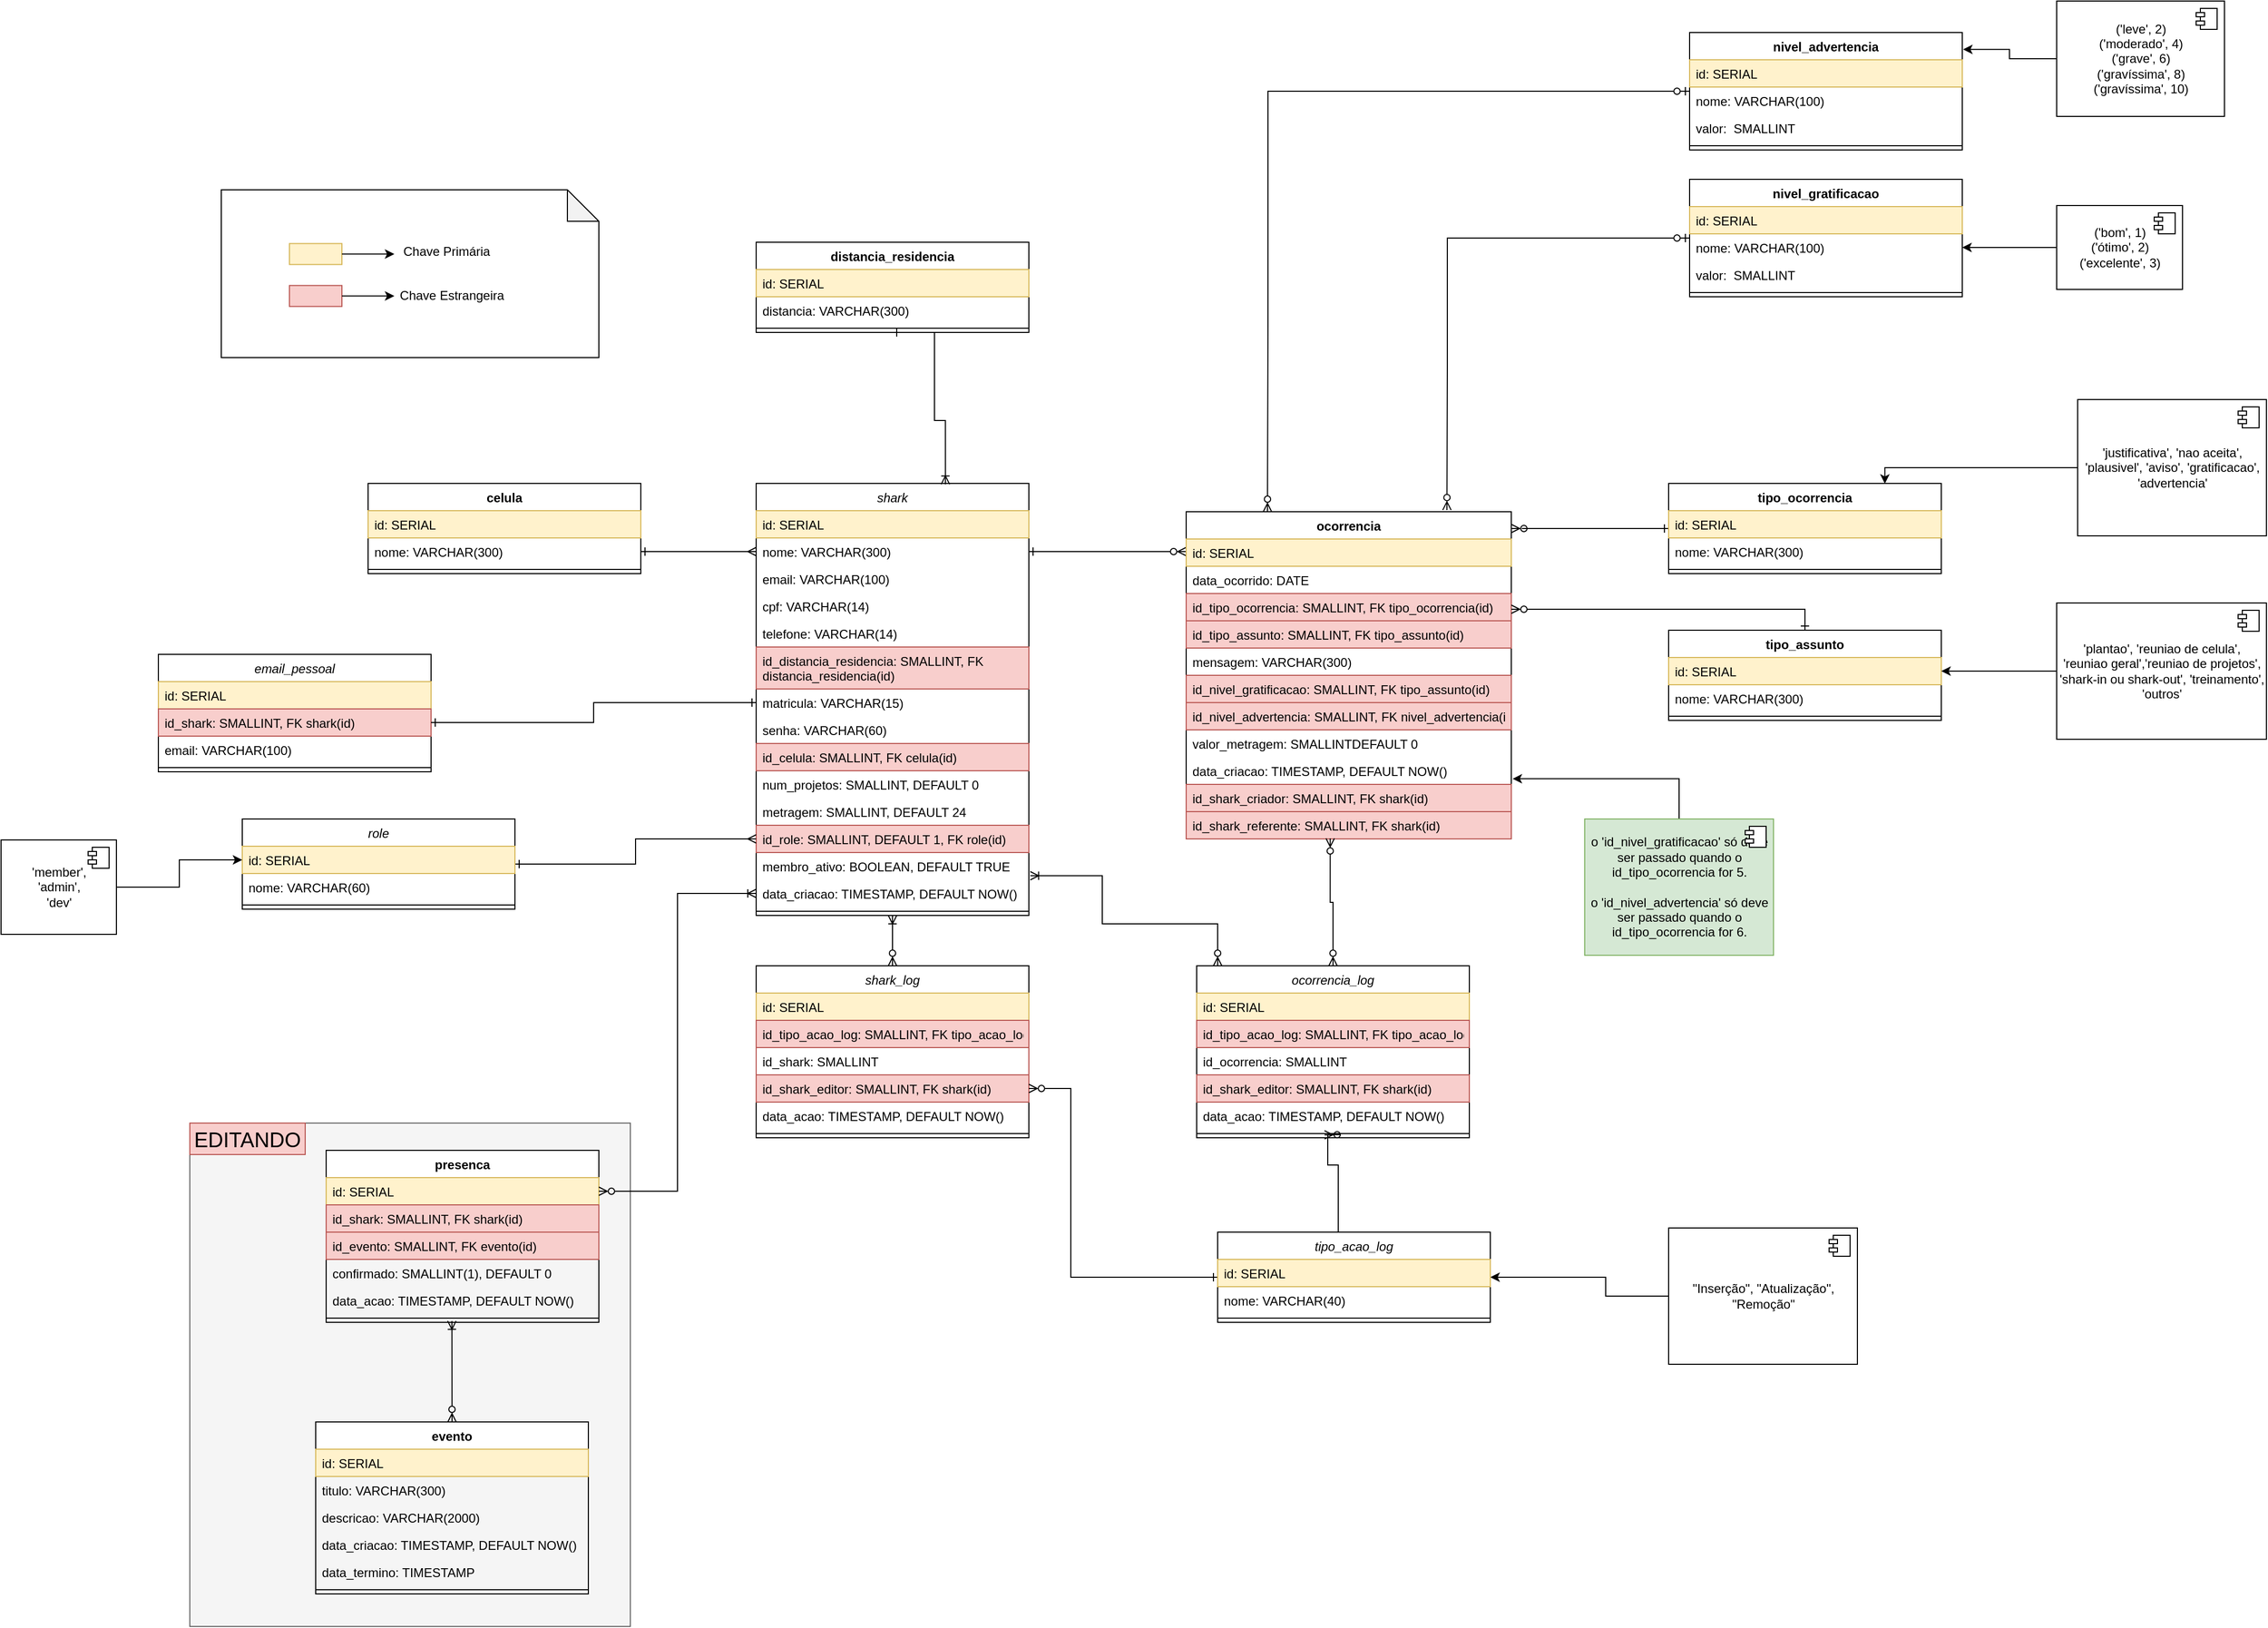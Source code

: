 <mxfile version="21.6.5" type="device">
  <diagram id="C5RBs43oDa-KdzZeNtuy" name="Page-1">
    <mxGraphModel dx="3834" dy="3772" grid="1" gridSize="10" guides="1" tooltips="1" connect="1" arrows="1" fold="1" page="1" pageScale="1" pageWidth="827" pageHeight="1169" math="0" shadow="0">
      <root>
        <mxCell id="WIyWlLk6GJQsqaUBKTNV-0" />
        <mxCell id="WIyWlLk6GJQsqaUBKTNV-1" parent="WIyWlLk6GJQsqaUBKTNV-0" />
        <mxCell id="f59yjAlqzriR1pj_SLv7-77" value="" style="rounded=0;whiteSpace=wrap;html=1;fillColor=#f5f5f5;strokeColor=#666666;fontColor=#333333;" parent="WIyWlLk6GJQsqaUBKTNV-1" vertex="1">
          <mxGeometry x="-440" y="650" width="420" height="480" as="geometry" />
        </mxCell>
        <mxCell id="zkfFHV4jXpPFQw0GAbJ--0" value="shark" style="swimlane;fontStyle=2;align=center;verticalAlign=top;childLayout=stackLayout;horizontal=1;startSize=26;horizontalStack=0;resizeParent=1;resizeLast=0;collapsible=1;marginBottom=0;rounded=0;shadow=0;strokeWidth=1;" parent="WIyWlLk6GJQsqaUBKTNV-1" vertex="1">
          <mxGeometry x="100" y="40" width="260" height="412" as="geometry">
            <mxRectangle x="230" y="140" width="160" height="26" as="alternateBounds" />
          </mxGeometry>
        </mxCell>
        <mxCell id="-uKI1FrvdBVuVZxCTakQ-14" value="id: SERIAL" style="text;align=left;verticalAlign=top;spacingLeft=4;spacingRight=4;overflow=hidden;rotatable=0;points=[[0,0.5],[1,0.5]];portConstraint=eastwest;fillColor=#fff2cc;strokeColor=#d6b656;" parent="zkfFHV4jXpPFQw0GAbJ--0" vertex="1">
          <mxGeometry y="26" width="260" height="26" as="geometry" />
        </mxCell>
        <mxCell id="zkfFHV4jXpPFQw0GAbJ--1" value="nome: VARCHAR(300)" style="text;align=left;verticalAlign=top;spacingLeft=4;spacingRight=4;overflow=hidden;rotatable=0;points=[[0,0.5],[1,0.5]];portConstraint=eastwest;" parent="zkfFHV4jXpPFQw0GAbJ--0" vertex="1">
          <mxGeometry y="52" width="260" height="26" as="geometry" />
        </mxCell>
        <mxCell id="zkfFHV4jXpPFQw0GAbJ--2" value="email: VARCHAR(100)" style="text;align=left;verticalAlign=top;spacingLeft=4;spacingRight=4;overflow=hidden;rotatable=0;points=[[0,0.5],[1,0.5]];portConstraint=eastwest;rounded=0;shadow=0;html=0;" parent="zkfFHV4jXpPFQw0GAbJ--0" vertex="1">
          <mxGeometry y="78" width="260" height="26" as="geometry" />
        </mxCell>
        <mxCell id="Aj5XZWAfCBxzIgwr4D-w-1" value="cpf: VARCHAR(14)" style="text;align=left;verticalAlign=top;spacingLeft=4;spacingRight=4;overflow=hidden;rotatable=0;points=[[0,0.5],[1,0.5]];portConstraint=eastwest;rounded=0;shadow=0;html=0;" parent="zkfFHV4jXpPFQw0GAbJ--0" vertex="1">
          <mxGeometry y="104" width="260" height="26" as="geometry" />
        </mxCell>
        <mxCell id="zkfFHV4jXpPFQw0GAbJ--3" value="telefone: VARCHAR(14)" style="text;align=left;verticalAlign=top;spacingLeft=4;spacingRight=4;overflow=hidden;rotatable=0;points=[[0,0.5],[1,0.5]];portConstraint=eastwest;rounded=0;shadow=0;html=0;" parent="zkfFHV4jXpPFQw0GAbJ--0" vertex="1">
          <mxGeometry y="130" width="260" height="26" as="geometry" />
        </mxCell>
        <mxCell id="2xNu05P10y_A7d0warOu-4" value="id_distancia_residencia: SMALLINT, FK &#xa;distancia_residencia(id)" style="text;align=left;verticalAlign=top;spacingLeft=4;spacingRight=4;overflow=hidden;rotatable=0;points=[[0,0.5],[1,0.5]];portConstraint=eastwest;rounded=0;shadow=0;html=0;fillColor=#f8cecc;strokeColor=#b85450;" parent="zkfFHV4jXpPFQw0GAbJ--0" vertex="1">
          <mxGeometry y="156" width="260" height="40" as="geometry" />
        </mxCell>
        <mxCell id="-uKI1FrvdBVuVZxCTakQ-0" value="matricula: VARCHAR(15)" style="text;align=left;verticalAlign=top;spacingLeft=4;spacingRight=4;overflow=hidden;rotatable=0;points=[[0,0.5],[1,0.5]];portConstraint=eastwest;rounded=0;shadow=0;html=0;" parent="zkfFHV4jXpPFQw0GAbJ--0" vertex="1">
          <mxGeometry y="196" width="260" height="26" as="geometry" />
        </mxCell>
        <mxCell id="-uKI1FrvdBVuVZxCTakQ-1" value="senha: VARCHAR(60)" style="text;align=left;verticalAlign=top;spacingLeft=4;spacingRight=4;overflow=hidden;rotatable=0;points=[[0,0.5],[1,0.5]];portConstraint=eastwest;rounded=0;shadow=0;html=0;" parent="zkfFHV4jXpPFQw0GAbJ--0" vertex="1">
          <mxGeometry y="222" width="260" height="26" as="geometry" />
        </mxCell>
        <mxCell id="-uKI1FrvdBVuVZxCTakQ-3" value="id_celula: SMALLINT, FK celula(id)" style="text;align=left;verticalAlign=top;spacingLeft=4;spacingRight=4;overflow=hidden;rotatable=0;points=[[0,0.5],[1,0.5]];portConstraint=eastwest;rounded=0;shadow=0;html=0;fillColor=#f8cecc;strokeColor=#b85450;" parent="zkfFHV4jXpPFQw0GAbJ--0" vertex="1">
          <mxGeometry y="248" width="260" height="26" as="geometry" />
        </mxCell>
        <mxCell id="EOZXVsjFeJaIdy7UI6iU-1" value="num_projetos: SMALLINT, DEFAULT 0" style="text;align=left;verticalAlign=top;spacingLeft=4;spacingRight=4;overflow=hidden;rotatable=0;points=[[0,0.5],[1,0.5]];portConstraint=eastwest;rounded=0;shadow=0;html=0;" parent="zkfFHV4jXpPFQw0GAbJ--0" vertex="1">
          <mxGeometry y="274" width="260" height="26" as="geometry" />
        </mxCell>
        <mxCell id="-uKI1FrvdBVuVZxCTakQ-4" value="metragem: SMALLINT, DEFAULT 24" style="text;align=left;verticalAlign=top;spacingLeft=4;spacingRight=4;overflow=hidden;rotatable=0;points=[[0,0.5],[1,0.5]];portConstraint=eastwest;rounded=0;shadow=0;html=0;" parent="zkfFHV4jXpPFQw0GAbJ--0" vertex="1">
          <mxGeometry y="300" width="260" height="26" as="geometry" />
        </mxCell>
        <mxCell id="-uKI1FrvdBVuVZxCTakQ-2" value="id_role: SMALLINT, DEFAULT 1, FK role(id)" style="text;align=left;verticalAlign=top;spacingLeft=4;spacingRight=4;overflow=hidden;rotatable=0;points=[[0,0.5],[1,0.5]];portConstraint=eastwest;rounded=0;shadow=0;html=0;fillColor=#f8cecc;strokeColor=#b85450;" parent="zkfFHV4jXpPFQw0GAbJ--0" vertex="1">
          <mxGeometry y="326" width="260" height="26" as="geometry" />
        </mxCell>
        <mxCell id="gxHYrnx_h41nNu9AlrPa-11" value="membro_ativo: BOOLEAN, DEFAULT TRUE" style="text;align=left;verticalAlign=top;spacingLeft=4;spacingRight=4;overflow=hidden;rotatable=0;points=[[0,0.5],[1,0.5]];portConstraint=eastwest;rounded=0;shadow=0;html=0;" parent="zkfFHV4jXpPFQw0GAbJ--0" vertex="1">
          <mxGeometry y="352" width="260" height="26" as="geometry" />
        </mxCell>
        <mxCell id="-uKI1FrvdBVuVZxCTakQ-5" value="data_criacao: TIMESTAMP, DEFAULT NOW()" style="text;align=left;verticalAlign=top;spacingLeft=4;spacingRight=4;overflow=hidden;rotatable=0;points=[[0,0.5],[1,0.5]];portConstraint=eastwest;rounded=0;shadow=0;html=0;" parent="zkfFHV4jXpPFQw0GAbJ--0" vertex="1">
          <mxGeometry y="378" width="260" height="26" as="geometry" />
        </mxCell>
        <mxCell id="zkfFHV4jXpPFQw0GAbJ--4" value="" style="line;html=1;strokeWidth=1;align=left;verticalAlign=middle;spacingTop=-1;spacingLeft=3;spacingRight=3;rotatable=0;labelPosition=right;points=[];portConstraint=eastwest;" parent="zkfFHV4jXpPFQw0GAbJ--0" vertex="1">
          <mxGeometry y="404" width="260" height="8" as="geometry" />
        </mxCell>
        <mxCell id="-uKI1FrvdBVuVZxCTakQ-10" style="edgeStyle=orthogonalEdgeStyle;rounded=0;orthogonalLoop=1;jettySize=auto;html=1;entryX=1;entryY=0.5;entryDx=0;entryDy=0;endArrow=ERone;endFill=0;startArrow=ERzeroToMany;startFill=0;" parent="WIyWlLk6GJQsqaUBKTNV-1" source="-uKI1FrvdBVuVZxCTakQ-6" target="zkfFHV4jXpPFQw0GAbJ--1" edge="1">
          <mxGeometry relative="1" as="geometry">
            <Array as="points">
              <mxPoint x="480" y="105" />
              <mxPoint x="480" y="105" />
            </Array>
          </mxGeometry>
        </mxCell>
        <mxCell id="tHn-pjXhagg5LejLjShR-14" style="edgeStyle=orthogonalEdgeStyle;rounded=0;orthogonalLoop=1;jettySize=auto;html=1;entryX=0;entryY=0.5;entryDx=0;entryDy=0;endArrow=ERone;endFill=0;startArrow=ERzeroToMany;startFill=0;" parent="WIyWlLk6GJQsqaUBKTNV-1" source="-uKI1FrvdBVuVZxCTakQ-6" target="tHn-pjXhagg5LejLjShR-0" edge="1">
          <mxGeometry relative="1" as="geometry">
            <Array as="points">
              <mxPoint x="830" y="83" />
              <mxPoint x="830" y="83" />
            </Array>
          </mxGeometry>
        </mxCell>
        <mxCell id="-uKI1FrvdBVuVZxCTakQ-6" value="ocorrencia" style="swimlane;fontStyle=1;align=center;verticalAlign=top;childLayout=stackLayout;horizontal=1;startSize=26;horizontalStack=0;resizeParent=1;resizeParentMax=0;resizeLast=0;collapsible=1;marginBottom=0;" parent="WIyWlLk6GJQsqaUBKTNV-1" vertex="1">
          <mxGeometry x="510" y="67" width="310" height="312" as="geometry" />
        </mxCell>
        <mxCell id="-uKI1FrvdBVuVZxCTakQ-16" value="id: SERIAL" style="text;align=left;verticalAlign=top;spacingLeft=4;spacingRight=4;overflow=hidden;rotatable=0;points=[[0,0.5],[1,0.5]];portConstraint=eastwest;fillColor=#fff2cc;strokeColor=#d6b656;" parent="-uKI1FrvdBVuVZxCTakQ-6" vertex="1">
          <mxGeometry y="26" width="310" height="26" as="geometry" />
        </mxCell>
        <mxCell id="cBAoYvj5LLwuzuzhChio-1" value="data_ocorrido: DATE" style="text;align=left;verticalAlign=top;spacingLeft=4;spacingRight=4;overflow=hidden;rotatable=0;points=[[0,0.5],[1,0.5]];portConstraint=eastwest;rounded=0;shadow=0;html=0;" parent="-uKI1FrvdBVuVZxCTakQ-6" vertex="1">
          <mxGeometry y="52" width="310" height="26" as="geometry" />
        </mxCell>
        <mxCell id="kCAULkptvaa0RNnHd1r2-24" value="id_tipo_ocorrencia: SMALLINT, FK tipo_ocorrencia(id)" style="text;align=left;verticalAlign=top;spacingLeft=4;spacingRight=4;overflow=hidden;rotatable=0;points=[[0,0.5],[1,0.5]];portConstraint=eastwest;fillColor=#f8cecc;strokeColor=#b85450;" parent="-uKI1FrvdBVuVZxCTakQ-6" vertex="1">
          <mxGeometry y="78" width="310" height="26" as="geometry" />
        </mxCell>
        <mxCell id="tHn-pjXhagg5LejLjShR-77" value="id_tipo_assunto: SMALLINT, FK tipo_assunto(id)" style="text;align=left;verticalAlign=top;spacingLeft=4;spacingRight=4;overflow=hidden;rotatable=0;points=[[0,0.5],[1,0.5]];portConstraint=eastwest;fillColor=#f8cecc;strokeColor=#b85450;" parent="-uKI1FrvdBVuVZxCTakQ-6" vertex="1">
          <mxGeometry y="104" width="310" height="26" as="geometry" />
        </mxCell>
        <mxCell id="-uKI1FrvdBVuVZxCTakQ-21" value="mensagem: VARCHAR(300)" style="text;align=left;verticalAlign=top;spacingLeft=4;spacingRight=4;overflow=hidden;rotatable=0;points=[[0,0.5],[1,0.5]];portConstraint=eastwest;rounded=0;shadow=0;html=0;" parent="-uKI1FrvdBVuVZxCTakQ-6" vertex="1">
          <mxGeometry y="130" width="310" height="26" as="geometry" />
        </mxCell>
        <mxCell id="bBI314PdqXXNKxMfU6kw-0" value="id_nivel_gratificacao: SMALLINT, FK tipo_assunto(id)" style="text;align=left;verticalAlign=top;spacingLeft=4;spacingRight=4;overflow=hidden;rotatable=0;points=[[0,0.5],[1,0.5]];portConstraint=eastwest;fillColor=#f8cecc;strokeColor=#b85450;" vertex="1" parent="-uKI1FrvdBVuVZxCTakQ-6">
          <mxGeometry y="156" width="310" height="26" as="geometry" />
        </mxCell>
        <mxCell id="bBI314PdqXXNKxMfU6kw-1" value="id_nivel_advertencia: SMALLINT, FK nivel_advertencia(id)" style="text;align=left;verticalAlign=top;spacingLeft=4;spacingRight=4;overflow=hidden;rotatable=0;points=[[0,0.5],[1,0.5]];portConstraint=eastwest;fillColor=#f8cecc;strokeColor=#b85450;" vertex="1" parent="-uKI1FrvdBVuVZxCTakQ-6">
          <mxGeometry y="182" width="310" height="26" as="geometry" />
        </mxCell>
        <mxCell id="tHn-pjXhagg5LejLjShR-24" value="valor_metragem: SMALLINTDEFAULT 0" style="text;align=left;verticalAlign=top;spacingLeft=4;spacingRight=4;overflow=hidden;rotatable=0;points=[[0,0.5],[1,0.5]];portConstraint=eastwest;rounded=0;shadow=0;html=0;" parent="-uKI1FrvdBVuVZxCTakQ-6" vertex="1">
          <mxGeometry y="208" width="310" height="26" as="geometry" />
        </mxCell>
        <mxCell id="-uKI1FrvdBVuVZxCTakQ-22" value="data_criacao: TIMESTAMP, DEFAULT NOW()" style="text;align=left;verticalAlign=top;spacingLeft=4;spacingRight=4;overflow=hidden;rotatable=0;points=[[0,0.5],[1,0.5]];portConstraint=eastwest;rounded=0;shadow=0;html=0;" parent="-uKI1FrvdBVuVZxCTakQ-6" vertex="1">
          <mxGeometry y="234" width="310" height="26" as="geometry" />
        </mxCell>
        <mxCell id="f59yjAlqzriR1pj_SLv7-0" value="id_shark_criador: SMALLINT, FK shark(id)" style="text;align=left;verticalAlign=top;spacingLeft=4;spacingRight=4;overflow=hidden;rotatable=0;points=[[0,0.5],[1,0.5]];portConstraint=eastwest;fillColor=#f8cecc;strokeColor=#b85450;" parent="-uKI1FrvdBVuVZxCTakQ-6" vertex="1">
          <mxGeometry y="260" width="310" height="26" as="geometry" />
        </mxCell>
        <mxCell id="-uKI1FrvdBVuVZxCTakQ-17" value="id_shark_referente: SMALLINT, FK shark(id)" style="text;align=left;verticalAlign=top;spacingLeft=4;spacingRight=4;overflow=hidden;rotatable=0;points=[[0,0.5],[1,0.5]];portConstraint=eastwest;fillColor=#f8cecc;strokeColor=#b85450;" parent="-uKI1FrvdBVuVZxCTakQ-6" vertex="1">
          <mxGeometry y="286" width="310" height="26" as="geometry" />
        </mxCell>
        <mxCell id="tHn-pjXhagg5LejLjShR-0" value="tipo_ocorrencia" style="swimlane;fontStyle=1;align=center;verticalAlign=top;childLayout=stackLayout;horizontal=1;startSize=26;horizontalStack=0;resizeParent=1;resizeParentMax=0;resizeLast=0;collapsible=1;marginBottom=0;" parent="WIyWlLk6GJQsqaUBKTNV-1" vertex="1">
          <mxGeometry x="970" y="40" width="260" height="86" as="geometry" />
        </mxCell>
        <mxCell id="tHn-pjXhagg5LejLjShR-1" value="id: SERIAL" style="text;align=left;verticalAlign=top;spacingLeft=4;spacingRight=4;overflow=hidden;rotatable=0;points=[[0,0.5],[1,0.5]];portConstraint=eastwest;fillColor=#fff2cc;strokeColor=#d6b656;" parent="tHn-pjXhagg5LejLjShR-0" vertex="1">
          <mxGeometry y="26" width="260" height="26" as="geometry" />
        </mxCell>
        <mxCell id="tHn-pjXhagg5LejLjShR-5" value="nome: VARCHAR(300)" style="text;align=left;verticalAlign=top;spacingLeft=4;spacingRight=4;overflow=hidden;rotatable=0;points=[[0,0.5],[1,0.5]];portConstraint=eastwest;rounded=0;shadow=0;html=0;" parent="tHn-pjXhagg5LejLjShR-0" vertex="1">
          <mxGeometry y="52" width="260" height="26" as="geometry" />
        </mxCell>
        <mxCell id="tHn-pjXhagg5LejLjShR-8" value="" style="line;strokeWidth=1;fillColor=none;align=left;verticalAlign=middle;spacingTop=-1;spacingLeft=3;spacingRight=3;rotatable=0;labelPosition=right;points=[];portConstraint=eastwest;strokeColor=inherit;" parent="tHn-pjXhagg5LejLjShR-0" vertex="1">
          <mxGeometry y="78" width="260" height="8" as="geometry" />
        </mxCell>
        <mxCell id="tHn-pjXhagg5LejLjShR-11" style="edgeStyle=orthogonalEdgeStyle;rounded=0;orthogonalLoop=1;jettySize=auto;html=1;entryX=0.793;entryY=0.003;entryDx=0;entryDy=0;entryPerimeter=0;" parent="WIyWlLk6GJQsqaUBKTNV-1" source="tHn-pjXhagg5LejLjShR-9" target="tHn-pjXhagg5LejLjShR-0" edge="1">
          <mxGeometry relative="1" as="geometry">
            <Array as="points">
              <mxPoint x="1176" y="25" />
            </Array>
          </mxGeometry>
        </mxCell>
        <mxCell id="tHn-pjXhagg5LejLjShR-9" value="&#39;justificativa&#39;, &#39;nao aceita&#39;,&lt;br style=&quot;border-color: var(--border-color); padding: 0px; margin: 0px; text-align: left;&quot;&gt;&lt;span style=&quot;text-align: left;&quot;&gt;&#39;plausivel&#39;, &#39;aviso&#39;, &#39;gratificacao&#39;,&lt;br&gt;&#39;advertencia&#39;&lt;br&gt;&lt;/span&gt;" style="html=1;dropTarget=0;" parent="WIyWlLk6GJQsqaUBKTNV-1" vertex="1">
          <mxGeometry x="1360" y="-40" width="180" height="130" as="geometry" />
        </mxCell>
        <mxCell id="tHn-pjXhagg5LejLjShR-10" value="" style="shape=module;jettyWidth=8;jettyHeight=4;" parent="tHn-pjXhagg5LejLjShR-9" vertex="1">
          <mxGeometry x="1" width="20" height="20" relative="1" as="geometry">
            <mxPoint x="-27" y="7" as="offset" />
          </mxGeometry>
        </mxCell>
        <mxCell id="tHn-pjXhagg5LejLjShR-84" style="edgeStyle=orthogonalEdgeStyle;rounded=0;orthogonalLoop=1;jettySize=auto;html=1;startArrow=ERone;startFill=0;endArrow=ERzeroToMany;endFill=0;exitX=0.5;exitY=0;exitDx=0;exitDy=0;" parent="WIyWlLk6GJQsqaUBKTNV-1" source="tHn-pjXhagg5LejLjShR-78" edge="1">
          <mxGeometry relative="1" as="geometry">
            <Array as="points">
              <mxPoint x="1100" y="160" />
            </Array>
            <mxPoint x="1100" y="170" as="sourcePoint" />
            <mxPoint x="820" y="160.0" as="targetPoint" />
          </mxGeometry>
        </mxCell>
        <mxCell id="tHn-pjXhagg5LejLjShR-78" value="tipo_assunto" style="swimlane;fontStyle=1;align=center;verticalAlign=top;childLayout=stackLayout;horizontal=1;startSize=26;horizontalStack=0;resizeParent=1;resizeParentMax=0;resizeLast=0;collapsible=1;marginBottom=0;" parent="WIyWlLk6GJQsqaUBKTNV-1" vertex="1">
          <mxGeometry x="970" y="180" width="260" height="86" as="geometry" />
        </mxCell>
        <mxCell id="tHn-pjXhagg5LejLjShR-79" value="id: SERIAL" style="text;align=left;verticalAlign=top;spacingLeft=4;spacingRight=4;overflow=hidden;rotatable=0;points=[[0,0.5],[1,0.5]];portConstraint=eastwest;fillColor=#fff2cc;strokeColor=#d6b656;" parent="tHn-pjXhagg5LejLjShR-78" vertex="1">
          <mxGeometry y="26" width="260" height="26" as="geometry" />
        </mxCell>
        <mxCell id="tHn-pjXhagg5LejLjShR-80" value="nome: VARCHAR(300)" style="text;align=left;verticalAlign=top;spacingLeft=4;spacingRight=4;overflow=hidden;rotatable=0;points=[[0,0.5],[1,0.5]];portConstraint=eastwest;rounded=0;shadow=0;html=0;" parent="tHn-pjXhagg5LejLjShR-78" vertex="1">
          <mxGeometry y="52" width="260" height="26" as="geometry" />
        </mxCell>
        <mxCell id="tHn-pjXhagg5LejLjShR-81" value="" style="line;strokeWidth=1;fillColor=none;align=left;verticalAlign=middle;spacingTop=-1;spacingLeft=3;spacingRight=3;rotatable=0;labelPosition=right;points=[];portConstraint=eastwest;strokeColor=inherit;" parent="tHn-pjXhagg5LejLjShR-78" vertex="1">
          <mxGeometry y="78" width="260" height="8" as="geometry" />
        </mxCell>
        <mxCell id="bBI314PdqXXNKxMfU6kw-17" style="edgeStyle=orthogonalEdgeStyle;rounded=0;orthogonalLoop=1;jettySize=auto;html=1;entryX=1;entryY=0.5;entryDx=0;entryDy=0;" edge="1" parent="WIyWlLk6GJQsqaUBKTNV-1" source="tHn-pjXhagg5LejLjShR-86" target="tHn-pjXhagg5LejLjShR-79">
          <mxGeometry relative="1" as="geometry" />
        </mxCell>
        <mxCell id="tHn-pjXhagg5LejLjShR-86" value="&#39;plantao&#39;, &#39;reuniao de celula&#39;,&lt;br style=&quot;border-color: var(--border-color); padding: 0px; margin: 0px; text-align: left;&quot;&gt;&lt;span style=&quot;text-align: left;&quot;&gt;&#39;reuniao geral&#39;,&#39;reuniao de projetos&#39;, &lt;br&gt;&#39;shark-in ou shark-out&#39;, &#39;treinamento&#39;,&lt;br&gt;&#39;outros&#39;&lt;br&gt;&lt;/span&gt;" style="html=1;dropTarget=0;" parent="WIyWlLk6GJQsqaUBKTNV-1" vertex="1">
          <mxGeometry x="1340" y="154" width="200" height="130" as="geometry" />
        </mxCell>
        <mxCell id="tHn-pjXhagg5LejLjShR-87" value="" style="shape=module;jettyWidth=8;jettyHeight=4;" parent="tHn-pjXhagg5LejLjShR-86" vertex="1">
          <mxGeometry x="1" width="20" height="20" relative="1" as="geometry">
            <mxPoint x="-27" y="7" as="offset" />
          </mxGeometry>
        </mxCell>
        <mxCell id="gxHYrnx_h41nNu9AlrPa-10" style="edgeStyle=orthogonalEdgeStyle;rounded=0;orthogonalLoop=1;jettySize=auto;html=1;entryX=0.5;entryY=1;entryDx=0;entryDy=0;endArrow=ERoneToMany;endFill=0;startArrow=ERzeroToMany;startFill=0;" parent="WIyWlLk6GJQsqaUBKTNV-1" source="HKnBI8yPx4CETMh80sso-0" target="zkfFHV4jXpPFQw0GAbJ--0" edge="1">
          <mxGeometry relative="1" as="geometry" />
        </mxCell>
        <mxCell id="HKnBI8yPx4CETMh80sso-0" value="shark_log" style="swimlane;fontStyle=2;align=center;verticalAlign=top;childLayout=stackLayout;horizontal=1;startSize=26;horizontalStack=0;resizeParent=1;resizeLast=0;collapsible=1;marginBottom=0;rounded=0;shadow=0;strokeWidth=1;" parent="WIyWlLk6GJQsqaUBKTNV-1" vertex="1">
          <mxGeometry x="100" y="500" width="260" height="164" as="geometry">
            <mxRectangle x="230" y="140" width="160" height="26" as="alternateBounds" />
          </mxGeometry>
        </mxCell>
        <mxCell id="HKnBI8yPx4CETMh80sso-1" value="id: SERIAL" style="text;align=left;verticalAlign=top;spacingLeft=4;spacingRight=4;overflow=hidden;rotatable=0;points=[[0,0.5],[1,0.5]];portConstraint=eastwest;fillColor=#fff2cc;strokeColor=#d6b656;" parent="HKnBI8yPx4CETMh80sso-0" vertex="1">
          <mxGeometry y="26" width="260" height="26" as="geometry" />
        </mxCell>
        <mxCell id="tHn-pjXhagg5LejLjShR-12" value="id_tipo_acao_log: SMALLINT, FK tipo_acao_log(id)" style="text;align=left;verticalAlign=top;spacingLeft=4;spacingRight=4;overflow=hidden;rotatable=0;points=[[0,0.5],[1,0.5]];portConstraint=eastwest;fillColor=#f8cecc;strokeColor=#b85450;" parent="HKnBI8yPx4CETMh80sso-0" vertex="1">
          <mxGeometry y="52" width="260" height="26" as="geometry" />
        </mxCell>
        <mxCell id="gxHYrnx_h41nNu9AlrPa-9" value="id_shark: SMALLINT" style="text;align=left;verticalAlign=top;spacingLeft=4;spacingRight=4;overflow=hidden;rotatable=0;points=[[0,0.5],[1,0.5]];portConstraint=eastwest;fillColor=#FFFFFF;strokeColor=#b85450;" parent="HKnBI8yPx4CETMh80sso-0" vertex="1">
          <mxGeometry y="78" width="260" height="26" as="geometry" />
        </mxCell>
        <mxCell id="0MhYS269bVKAtgKYdjwF-0" value="id_shark_editor: SMALLINT, FK shark(id)" style="text;align=left;verticalAlign=top;spacingLeft=4;spacingRight=4;overflow=hidden;rotatable=0;points=[[0,0.5],[1,0.5]];portConstraint=eastwest;fillColor=#f8cecc;strokeColor=#b85450;" parent="HKnBI8yPx4CETMh80sso-0" vertex="1">
          <mxGeometry y="104" width="260" height="26" as="geometry" />
        </mxCell>
        <mxCell id="HKnBI8yPx4CETMh80sso-11" value="data_acao: TIMESTAMP, DEFAULT NOW()" style="text;align=left;verticalAlign=top;spacingLeft=4;spacingRight=4;overflow=hidden;rotatable=0;points=[[0,0.5],[1,0.5]];portConstraint=eastwest;rounded=0;shadow=0;html=0;" parent="HKnBI8yPx4CETMh80sso-0" vertex="1">
          <mxGeometry y="130" width="260" height="26" as="geometry" />
        </mxCell>
        <mxCell id="HKnBI8yPx4CETMh80sso-12" value="" style="line;html=1;strokeWidth=1;align=left;verticalAlign=middle;spacingTop=-1;spacingLeft=3;spacingRight=3;rotatable=0;labelPosition=right;points=[];portConstraint=eastwest;" parent="HKnBI8yPx4CETMh80sso-0" vertex="1">
          <mxGeometry y="156" width="260" height="8" as="geometry" />
        </mxCell>
        <mxCell id="Z2v0kCpfst-7uqKBWJ1m-2" style="edgeStyle=orthogonalEdgeStyle;rounded=0;orthogonalLoop=1;jettySize=auto;html=1;entryX=1;entryY=0.5;entryDx=0;entryDy=0;" parent="WIyWlLk6GJQsqaUBKTNV-1" source="gxHYrnx_h41nNu9AlrPa-4" edge="1" target="0MhYS269bVKAtgKYdjwF-10">
          <mxGeometry relative="1" as="geometry">
            <mxPoint x="670" y="660" as="targetPoint" />
            <Array as="points">
              <mxPoint x="910" y="815" />
              <mxPoint x="910" y="797" />
            </Array>
          </mxGeometry>
        </mxCell>
        <mxCell id="gxHYrnx_h41nNu9AlrPa-4" value="&lt;span style=&quot;text-align: left;&quot;&gt;&quot;Inserção&quot;, &quot;Atualização&quot;,&lt;br&gt;&quot;Remoção&quot;&lt;br&gt;&lt;/span&gt;" style="html=1;dropTarget=0;" parent="WIyWlLk6GJQsqaUBKTNV-1" vertex="1">
          <mxGeometry x="970" y="750" width="180" height="130" as="geometry" />
        </mxCell>
        <mxCell id="gxHYrnx_h41nNu9AlrPa-5" value="" style="shape=module;jettyWidth=8;jettyHeight=4;" parent="gxHYrnx_h41nNu9AlrPa-4" vertex="1">
          <mxGeometry x="1" width="20" height="20" relative="1" as="geometry">
            <mxPoint x="-27" y="7" as="offset" />
          </mxGeometry>
        </mxCell>
        <mxCell id="0MhYS269bVKAtgKYdjwF-19" style="edgeStyle=orthogonalEdgeStyle;rounded=0;orthogonalLoop=1;jettySize=auto;html=1;entryX=1.005;entryY=-0.149;entryDx=0;entryDy=0;entryPerimeter=0;endArrow=ERoneToMany;endFill=0;startArrow=ERzeroToMany;startFill=0;" parent="WIyWlLk6GJQsqaUBKTNV-1" source="0MhYS269bVKAtgKYdjwF-1" target="-uKI1FrvdBVuVZxCTakQ-5" edge="1">
          <mxGeometry relative="1" as="geometry">
            <Array as="points">
              <mxPoint x="540" y="460" />
              <mxPoint x="430" y="460" />
              <mxPoint x="430" y="414" />
            </Array>
          </mxGeometry>
        </mxCell>
        <mxCell id="kCAULkptvaa0RNnHd1r2-25" style="edgeStyle=orthogonalEdgeStyle;rounded=0;orthogonalLoop=1;jettySize=auto;html=1;endArrow=ERzeroToMany;endFill=0;startArrow=ERzeroToMany;startFill=0;entryX=0.443;entryY=0.981;entryDx=0;entryDy=0;entryPerimeter=0;" parent="WIyWlLk6GJQsqaUBKTNV-1" source="0MhYS269bVKAtgKYdjwF-1" target="-uKI1FrvdBVuVZxCTakQ-17" edge="1">
          <mxGeometry relative="1" as="geometry">
            <mxPoint x="660" y="310" as="targetPoint" />
          </mxGeometry>
        </mxCell>
        <mxCell id="0MhYS269bVKAtgKYdjwF-1" value="ocorrencia_log" style="swimlane;fontStyle=2;align=center;verticalAlign=top;childLayout=stackLayout;horizontal=1;startSize=26;horizontalStack=0;resizeParent=1;resizeLast=0;collapsible=1;marginBottom=0;rounded=0;shadow=0;strokeWidth=1;" parent="WIyWlLk6GJQsqaUBKTNV-1" vertex="1">
          <mxGeometry x="520" y="500" width="260" height="164" as="geometry">
            <mxRectangle x="230" y="140" width="160" height="26" as="alternateBounds" />
          </mxGeometry>
        </mxCell>
        <mxCell id="0MhYS269bVKAtgKYdjwF-2" value="id: SERIAL" style="text;align=left;verticalAlign=top;spacingLeft=4;spacingRight=4;overflow=hidden;rotatable=0;points=[[0,0.5],[1,0.5]];portConstraint=eastwest;fillColor=#fff2cc;strokeColor=#d6b656;" parent="0MhYS269bVKAtgKYdjwF-1" vertex="1">
          <mxGeometry y="26" width="260" height="26" as="geometry" />
        </mxCell>
        <mxCell id="0MhYS269bVKAtgKYdjwF-3" value="id_tipo_acao_log: SMALLINT, FK tipo_acao_log(id)" style="text;align=left;verticalAlign=top;spacingLeft=4;spacingRight=4;overflow=hidden;rotatable=0;points=[[0,0.5],[1,0.5]];portConstraint=eastwest;fillColor=#f8cecc;strokeColor=#b85450;" parent="0MhYS269bVKAtgKYdjwF-1" vertex="1">
          <mxGeometry y="52" width="260" height="26" as="geometry" />
        </mxCell>
        <mxCell id="0MhYS269bVKAtgKYdjwF-4" value="id_ocorrencia: SMALLINT" style="text;align=left;verticalAlign=top;spacingLeft=4;spacingRight=4;overflow=hidden;rotatable=0;points=[[0,0.5],[1,0.5]];portConstraint=eastwest;" parent="0MhYS269bVKAtgKYdjwF-1" vertex="1">
          <mxGeometry y="78" width="260" height="26" as="geometry" />
        </mxCell>
        <mxCell id="0MhYS269bVKAtgKYdjwF-5" value="id_shark_editor: SMALLINT, FK shark(id)" style="text;align=left;verticalAlign=top;spacingLeft=4;spacingRight=4;overflow=hidden;rotatable=0;points=[[0,0.5],[1,0.5]];portConstraint=eastwest;fillColor=#f8cecc;strokeColor=#b85450;" parent="0MhYS269bVKAtgKYdjwF-1" vertex="1">
          <mxGeometry y="104" width="260" height="26" as="geometry" />
        </mxCell>
        <mxCell id="0MhYS269bVKAtgKYdjwF-6" value="data_acao: TIMESTAMP, DEFAULT NOW()" style="text;align=left;verticalAlign=top;spacingLeft=4;spacingRight=4;overflow=hidden;rotatable=0;points=[[0,0.5],[1,0.5]];portConstraint=eastwest;rounded=0;shadow=0;html=0;" parent="0MhYS269bVKAtgKYdjwF-1" vertex="1">
          <mxGeometry y="130" width="260" height="26" as="geometry" />
        </mxCell>
        <mxCell id="0MhYS269bVKAtgKYdjwF-7" value="" style="line;html=1;strokeWidth=1;align=left;verticalAlign=middle;spacingTop=-1;spacingLeft=3;spacingRight=3;rotatable=0;labelPosition=right;points=[];portConstraint=eastwest;" parent="0MhYS269bVKAtgKYdjwF-1" vertex="1">
          <mxGeometry y="156" width="260" height="8" as="geometry" />
        </mxCell>
        <mxCell id="0MhYS269bVKAtgKYdjwF-17" style="edgeStyle=orthogonalEdgeStyle;rounded=0;orthogonalLoop=1;jettySize=auto;html=1;endArrow=ERzeroToMany;endFill=0;startArrow=ERone;startFill=0;entryX=0.469;entryY=0.655;entryDx=0;entryDy=0;entryPerimeter=0;" parent="WIyWlLk6GJQsqaUBKTNV-1" target="0MhYS269bVKAtgKYdjwF-7" edge="1">
          <mxGeometry relative="1" as="geometry">
            <mxPoint x="655" y="780" as="sourcePoint" />
            <mxPoint x="645" y="650" as="targetPoint" />
            <Array as="points">
              <mxPoint x="655" y="690" />
              <mxPoint x="645" y="690" />
              <mxPoint x="645" y="661" />
            </Array>
          </mxGeometry>
        </mxCell>
        <mxCell id="0MhYS269bVKAtgKYdjwF-18" style="edgeStyle=orthogonalEdgeStyle;rounded=0;orthogonalLoop=1;jettySize=auto;html=1;entryX=1;entryY=0.5;entryDx=0;entryDy=0;endArrow=ERzeroToMany;endFill=0;startArrow=ERone;startFill=0;" parent="WIyWlLk6GJQsqaUBKTNV-1" source="0MhYS269bVKAtgKYdjwF-10" target="0MhYS269bVKAtgKYdjwF-0" edge="1">
          <mxGeometry relative="1" as="geometry">
            <Array as="points">
              <mxPoint x="400" y="797" />
              <mxPoint x="400" y="617" />
            </Array>
          </mxGeometry>
        </mxCell>
        <mxCell id="0MhYS269bVKAtgKYdjwF-10" value="tipo_acao_log" style="swimlane;fontStyle=2;align=center;verticalAlign=top;childLayout=stackLayout;horizontal=1;startSize=26;horizontalStack=0;resizeParent=1;resizeLast=0;collapsible=1;marginBottom=0;rounded=0;shadow=0;strokeWidth=1;" parent="WIyWlLk6GJQsqaUBKTNV-1" vertex="1">
          <mxGeometry x="540" y="754" width="260" height="86" as="geometry">
            <mxRectangle x="230" y="140" width="160" height="26" as="alternateBounds" />
          </mxGeometry>
        </mxCell>
        <mxCell id="0MhYS269bVKAtgKYdjwF-11" value="id: SERIAL" style="text;align=left;verticalAlign=top;spacingLeft=4;spacingRight=4;overflow=hidden;rotatable=0;points=[[0,0.5],[1,0.5]];portConstraint=eastwest;fillColor=#fff2cc;strokeColor=#d6b656;" parent="0MhYS269bVKAtgKYdjwF-10" vertex="1">
          <mxGeometry y="26" width="260" height="26" as="geometry" />
        </mxCell>
        <mxCell id="0MhYS269bVKAtgKYdjwF-13" value="nome: VARCHAR(40)" style="text;align=left;verticalAlign=top;spacingLeft=4;spacingRight=4;overflow=hidden;rotatable=0;points=[[0,0.5],[1,0.5]];portConstraint=eastwest;" parent="0MhYS269bVKAtgKYdjwF-10" vertex="1">
          <mxGeometry y="52" width="260" height="26" as="geometry" />
        </mxCell>
        <mxCell id="0MhYS269bVKAtgKYdjwF-16" value="" style="line;html=1;strokeWidth=1;align=left;verticalAlign=middle;spacingTop=-1;spacingLeft=3;spacingRight=3;rotatable=0;labelPosition=right;points=[];portConstraint=eastwest;" parent="0MhYS269bVKAtgKYdjwF-10" vertex="1">
          <mxGeometry y="78" width="260" height="8" as="geometry" />
        </mxCell>
        <mxCell id="f59yjAlqzriR1pj_SLv7-42" style="edgeStyle=orthogonalEdgeStyle;rounded=0;orthogonalLoop=1;jettySize=auto;html=1;entryX=0.5;entryY=0;entryDx=0;entryDy=0;endArrow=ERzeroToMany;endFill=0;startArrow=ERoneToMany;startFill=0;exitX=0.461;exitY=0.837;exitDx=0;exitDy=0;exitPerimeter=0;" parent="WIyWlLk6GJQsqaUBKTNV-1" source="f59yjAlqzriR1pj_SLv7-58" target="f59yjAlqzriR1pj_SLv7-17" edge="1">
          <mxGeometry relative="1" as="geometry">
            <mxPoint x="-230" y="820" as="sourcePoint" />
            <Array as="points">
              <mxPoint x="-190" y="850" />
              <mxPoint x="-190" y="850" />
            </Array>
          </mxGeometry>
        </mxCell>
        <mxCell id="f59yjAlqzriR1pj_SLv7-17" value="evento" style="swimlane;fontStyle=1;align=center;verticalAlign=top;childLayout=stackLayout;horizontal=1;startSize=26;horizontalStack=0;resizeParent=1;resizeParentMax=0;resizeLast=0;collapsible=1;marginBottom=0;" parent="WIyWlLk6GJQsqaUBKTNV-1" vertex="1">
          <mxGeometry x="-320" y="935" width="260" height="164" as="geometry" />
        </mxCell>
        <mxCell id="f59yjAlqzriR1pj_SLv7-18" value="id: SERIAL" style="text;align=left;verticalAlign=top;spacingLeft=4;spacingRight=4;overflow=hidden;rotatable=0;points=[[0,0.5],[1,0.5]];portConstraint=eastwest;fillColor=#fff2cc;strokeColor=#d6b656;" parent="f59yjAlqzriR1pj_SLv7-17" vertex="1">
          <mxGeometry y="26" width="260" height="26" as="geometry" />
        </mxCell>
        <mxCell id="f59yjAlqzriR1pj_SLv7-38" value="titulo: VARCHAR(300)" style="text;align=left;verticalAlign=top;spacingLeft=4;spacingRight=4;overflow=hidden;rotatable=0;points=[[0,0.5],[1,0.5]];portConstraint=eastwest;rounded=0;shadow=0;html=0;" parent="f59yjAlqzriR1pj_SLv7-17" vertex="1">
          <mxGeometry y="52" width="260" height="26" as="geometry" />
        </mxCell>
        <mxCell id="f59yjAlqzriR1pj_SLv7-39" value="descricao: VARCHAR(2000)" style="text;align=left;verticalAlign=top;spacingLeft=4;spacingRight=4;overflow=hidden;rotatable=0;points=[[0,0.5],[1,0.5]];portConstraint=eastwest;rounded=0;shadow=0;html=0;" parent="f59yjAlqzriR1pj_SLv7-17" vertex="1">
          <mxGeometry y="78" width="260" height="26" as="geometry" />
        </mxCell>
        <mxCell id="f59yjAlqzriR1pj_SLv7-23" value="data_criacao: TIMESTAMP, DEFAULT NOW()" style="text;align=left;verticalAlign=top;spacingLeft=4;spacingRight=4;overflow=hidden;rotatable=0;points=[[0,0.5],[1,0.5]];portConstraint=eastwest;rounded=0;shadow=0;html=0;" parent="f59yjAlqzriR1pj_SLv7-17" vertex="1">
          <mxGeometry y="104" width="260" height="26" as="geometry" />
        </mxCell>
        <mxCell id="f59yjAlqzriR1pj_SLv7-40" value="data_termino: TIMESTAMP" style="text;align=left;verticalAlign=top;spacingLeft=4;spacingRight=4;overflow=hidden;rotatable=0;points=[[0,0.5],[1,0.5]];portConstraint=eastwest;rounded=0;shadow=0;html=0;" parent="f59yjAlqzriR1pj_SLv7-17" vertex="1">
          <mxGeometry y="130" width="260" height="26" as="geometry" />
        </mxCell>
        <mxCell id="f59yjAlqzriR1pj_SLv7-25" value="" style="line;strokeWidth=1;fillColor=none;align=left;verticalAlign=middle;spacingTop=-1;spacingLeft=3;spacingRight=3;rotatable=0;labelPosition=right;points=[];portConstraint=eastwest;strokeColor=inherit;" parent="f59yjAlqzriR1pj_SLv7-17" vertex="1">
          <mxGeometry y="156" width="260" height="8" as="geometry" />
        </mxCell>
        <mxCell id="f59yjAlqzriR1pj_SLv7-51" value="presenca" style="swimlane;fontStyle=1;align=center;verticalAlign=top;childLayout=stackLayout;horizontal=1;startSize=26;horizontalStack=0;resizeParent=1;resizeParentMax=0;resizeLast=0;collapsible=1;marginBottom=0;" parent="WIyWlLk6GJQsqaUBKTNV-1" vertex="1">
          <mxGeometry x="-310" y="676" width="260" height="164" as="geometry" />
        </mxCell>
        <mxCell id="f59yjAlqzriR1pj_SLv7-52" value="id: SERIAL" style="text;align=left;verticalAlign=top;spacingLeft=4;spacingRight=4;overflow=hidden;rotatable=0;points=[[0,0.5],[1,0.5]];portConstraint=eastwest;fillColor=#fff2cc;strokeColor=#d6b656;" parent="f59yjAlqzriR1pj_SLv7-51" vertex="1">
          <mxGeometry y="26" width="260" height="26" as="geometry" />
        </mxCell>
        <mxCell id="f59yjAlqzriR1pj_SLv7-64" value="id_shark: SMALLINT, FK shark(id)" style="text;align=left;verticalAlign=top;spacingLeft=4;spacingRight=4;overflow=hidden;rotatable=0;points=[[0,0.5],[1,0.5]];portConstraint=eastwest;fillColor=#f8cecc;strokeColor=#b85450;" parent="f59yjAlqzriR1pj_SLv7-51" vertex="1">
          <mxGeometry y="52" width="260" height="26" as="geometry" />
        </mxCell>
        <mxCell id="2lrdpVw8SFZIvgDem9XD-2" value="id_evento: SMALLINT, FK evento(id)" style="text;align=left;verticalAlign=top;spacingLeft=4;spacingRight=4;overflow=hidden;rotatable=0;points=[[0,0.5],[1,0.5]];portConstraint=eastwest;fillColor=#f8cecc;strokeColor=#b85450;" parent="f59yjAlqzriR1pj_SLv7-51" vertex="1">
          <mxGeometry y="78" width="260" height="26" as="geometry" />
        </mxCell>
        <mxCell id="f59yjAlqzriR1pj_SLv7-36" value="confirmado: SMALLINT(1), DEFAULT 0" style="text;align=left;verticalAlign=top;spacingLeft=4;spacingRight=4;overflow=hidden;rotatable=0;points=[[0,0.5],[1,0.5]];portConstraint=eastwest;rounded=0;shadow=0;html=0;" parent="f59yjAlqzriR1pj_SLv7-51" vertex="1">
          <mxGeometry y="104" width="260" height="26" as="geometry" />
        </mxCell>
        <mxCell id="f59yjAlqzriR1pj_SLv7-65" value="data_acao: TIMESTAMP, DEFAULT NOW()" style="text;align=left;verticalAlign=top;spacingLeft=4;spacingRight=4;overflow=hidden;rotatable=0;points=[[0,0.5],[1,0.5]];portConstraint=eastwest;rounded=0;shadow=0;html=0;" parent="f59yjAlqzriR1pj_SLv7-51" vertex="1">
          <mxGeometry y="130" width="260" height="26" as="geometry" />
        </mxCell>
        <mxCell id="f59yjAlqzriR1pj_SLv7-58" value="" style="line;strokeWidth=1;fillColor=none;align=left;verticalAlign=middle;spacingTop=-1;spacingLeft=3;spacingRight=3;rotatable=0;labelPosition=right;points=[];portConstraint=eastwest;strokeColor=inherit;" parent="f59yjAlqzriR1pj_SLv7-51" vertex="1">
          <mxGeometry y="156" width="260" height="8" as="geometry" />
        </mxCell>
        <mxCell id="f59yjAlqzriR1pj_SLv7-75" style="edgeStyle=orthogonalEdgeStyle;rounded=0;orthogonalLoop=1;jettySize=auto;html=1;exitX=1;exitY=0.5;exitDx=0;exitDy=0;entryX=0;entryY=0.5;entryDx=0;entryDy=0;endArrow=ERoneToMany;endFill=0;startArrow=ERzeroToMany;startFill=0;" parent="WIyWlLk6GJQsqaUBKTNV-1" source="f59yjAlqzriR1pj_SLv7-52" target="-uKI1FrvdBVuVZxCTakQ-5" edge="1">
          <mxGeometry relative="1" as="geometry" />
        </mxCell>
        <mxCell id="f59yjAlqzriR1pj_SLv7-80" value="&lt;font style=&quot;font-size: 20px;&quot;&gt;EDITANDO&lt;/font&gt;" style="text;html=1;strokeColor=#b85450;fillColor=#f8cecc;align=center;verticalAlign=middle;whiteSpace=wrap;rounded=0;" parent="WIyWlLk6GJQsqaUBKTNV-1" vertex="1">
          <mxGeometry x="-440" y="650" width="110" height="30" as="geometry" />
        </mxCell>
        <mxCell id="kCAULkptvaa0RNnHd1r2-0" value="celula" style="swimlane;fontStyle=1;align=center;verticalAlign=top;childLayout=stackLayout;horizontal=1;startSize=26;horizontalStack=0;resizeParent=1;resizeParentMax=0;resizeLast=0;collapsible=1;marginBottom=0;" parent="WIyWlLk6GJQsqaUBKTNV-1" vertex="1">
          <mxGeometry x="-270" y="40" width="260" height="86" as="geometry" />
        </mxCell>
        <mxCell id="kCAULkptvaa0RNnHd1r2-1" value="id: SERIAL" style="text;align=left;verticalAlign=top;spacingLeft=4;spacingRight=4;overflow=hidden;rotatable=0;points=[[0,0.5],[1,0.5]];portConstraint=eastwest;fillColor=#fff2cc;strokeColor=#d6b656;" parent="kCAULkptvaa0RNnHd1r2-0" vertex="1">
          <mxGeometry y="26" width="260" height="26" as="geometry" />
        </mxCell>
        <mxCell id="kCAULkptvaa0RNnHd1r2-2" value="nome: VARCHAR(300)" style="text;align=left;verticalAlign=top;spacingLeft=4;spacingRight=4;overflow=hidden;rotatable=0;points=[[0,0.5],[1,0.5]];portConstraint=eastwest;rounded=0;shadow=0;html=0;" parent="kCAULkptvaa0RNnHd1r2-0" vertex="1">
          <mxGeometry y="52" width="260" height="26" as="geometry" />
        </mxCell>
        <mxCell id="kCAULkptvaa0RNnHd1r2-9" value="" style="line;strokeWidth=1;fillColor=none;align=left;verticalAlign=middle;spacingTop=-1;spacingLeft=3;spacingRight=3;rotatable=0;labelPosition=right;points=[];portConstraint=eastwest;strokeColor=inherit;" parent="kCAULkptvaa0RNnHd1r2-0" vertex="1">
          <mxGeometry y="78" width="260" height="8" as="geometry" />
        </mxCell>
        <mxCell id="kCAULkptvaa0RNnHd1r2-10" style="edgeStyle=orthogonalEdgeStyle;rounded=0;orthogonalLoop=1;jettySize=auto;html=1;entryX=0;entryY=0.5;entryDx=0;entryDy=0;endArrow=ERmany;endFill=0;startArrow=ERone;startFill=0;" parent="WIyWlLk6GJQsqaUBKTNV-1" source="kCAULkptvaa0RNnHd1r2-2" target="zkfFHV4jXpPFQw0GAbJ--1" edge="1">
          <mxGeometry relative="1" as="geometry" />
        </mxCell>
        <mxCell id="kCAULkptvaa0RNnHd1r2-23" value="" style="group" parent="WIyWlLk6GJQsqaUBKTNV-1" vertex="1" connectable="0">
          <mxGeometry x="-410" y="-240" width="360" height="160" as="geometry" />
        </mxCell>
        <mxCell id="kCAULkptvaa0RNnHd1r2-21" value="" style="shape=note;whiteSpace=wrap;html=1;backgroundOutline=1;darkOpacity=0.05;" parent="kCAULkptvaa0RNnHd1r2-23" vertex="1">
          <mxGeometry width="360" height="160" as="geometry" />
        </mxCell>
        <mxCell id="kCAULkptvaa0RNnHd1r2-22" value="" style="group" parent="kCAULkptvaa0RNnHd1r2-23" vertex="1" connectable="0">
          <mxGeometry x="65" y="46.25" width="210" height="67.5" as="geometry" />
        </mxCell>
        <mxCell id="kCAULkptvaa0RNnHd1r2-12" value="" style="rounded=0;whiteSpace=wrap;html=1;fillColor=#f8cecc;strokeColor=#b85450;" parent="kCAULkptvaa0RNnHd1r2-22" vertex="1">
          <mxGeometry y="45" width="50" height="20" as="geometry" />
        </mxCell>
        <mxCell id="kCAULkptvaa0RNnHd1r2-13" value="" style="rounded=0;whiteSpace=wrap;html=1;fillColor=#fff2cc;strokeColor=#d6b656;" parent="kCAULkptvaa0RNnHd1r2-22" vertex="1">
          <mxGeometry y="5" width="50" height="20" as="geometry" />
        </mxCell>
        <mxCell id="kCAULkptvaa0RNnHd1r2-14" value="Chave Primária" style="text;html=1;strokeColor=none;fillColor=none;align=center;verticalAlign=middle;whiteSpace=wrap;rounded=0;" parent="kCAULkptvaa0RNnHd1r2-22" vertex="1">
          <mxGeometry x="100" width="100" height="25" as="geometry" />
        </mxCell>
        <mxCell id="kCAULkptvaa0RNnHd1r2-15" value="Chave Estrangeira" style="text;html=1;strokeColor=none;fillColor=none;align=center;verticalAlign=middle;whiteSpace=wrap;rounded=0;" parent="kCAULkptvaa0RNnHd1r2-22" vertex="1">
          <mxGeometry x="100" y="42.5" width="110" height="25" as="geometry" />
        </mxCell>
        <mxCell id="kCAULkptvaa0RNnHd1r2-16" value="" style="endArrow=classic;html=1;rounded=0;exitX=1;exitY=0.5;exitDx=0;exitDy=0;entryX=0;entryY=0.5;entryDx=0;entryDy=0;" parent="kCAULkptvaa0RNnHd1r2-22" source="kCAULkptvaa0RNnHd1r2-12" target="kCAULkptvaa0RNnHd1r2-15" edge="1">
          <mxGeometry width="50" height="50" relative="1" as="geometry">
            <mxPoint x="50" y="95" as="sourcePoint" />
            <mxPoint x="100" y="45" as="targetPoint" />
            <Array as="points">
              <mxPoint x="70" y="55" />
            </Array>
          </mxGeometry>
        </mxCell>
        <mxCell id="kCAULkptvaa0RNnHd1r2-19" value="" style="endArrow=classic;html=1;rounded=0;exitX=1;exitY=0.5;exitDx=0;exitDy=0;" parent="kCAULkptvaa0RNnHd1r2-22" source="kCAULkptvaa0RNnHd1r2-13" edge="1">
          <mxGeometry width="50" height="50" relative="1" as="geometry">
            <mxPoint x="90" y="155" as="sourcePoint" />
            <mxPoint x="100" y="15" as="targetPoint" />
          </mxGeometry>
        </mxCell>
        <mxCell id="wsc94IEilZDo00ZGQ9m7-17" style="edgeStyle=orthogonalEdgeStyle;rounded=0;orthogonalLoop=1;jettySize=auto;html=1;entryX=0.694;entryY=0.002;entryDx=0;entryDy=0;entryPerimeter=0;endArrow=ERoneToMany;endFill=0;startArrow=ERone;startFill=0;exitX=0.5;exitY=1;exitDx=0;exitDy=0;" parent="WIyWlLk6GJQsqaUBKTNV-1" source="2xNu05P10y_A7d0warOu-0" target="zkfFHV4jXpPFQw0GAbJ--0" edge="1">
          <mxGeometry relative="1" as="geometry">
            <mxPoint x="284.059" y="-96" as="sourcePoint" />
            <Array as="points">
              <mxPoint x="270" y="-20" />
              <mxPoint x="280" y="-20" />
            </Array>
          </mxGeometry>
        </mxCell>
        <mxCell id="2xNu05P10y_A7d0warOu-0" value="distancia_residencia" style="swimlane;fontStyle=1;align=center;verticalAlign=top;childLayout=stackLayout;horizontal=1;startSize=26;horizontalStack=0;resizeParent=1;resizeParentMax=0;resizeLast=0;collapsible=1;marginBottom=0;" parent="WIyWlLk6GJQsqaUBKTNV-1" vertex="1">
          <mxGeometry x="100" y="-190" width="260" height="86" as="geometry" />
        </mxCell>
        <mxCell id="2xNu05P10y_A7d0warOu-1" value="id: SERIAL" style="text;align=left;verticalAlign=top;spacingLeft=4;spacingRight=4;overflow=hidden;rotatable=0;points=[[0,0.5],[1,0.5]];portConstraint=eastwest;fillColor=#fff2cc;strokeColor=#d6b656;" parent="2xNu05P10y_A7d0warOu-0" vertex="1">
          <mxGeometry y="26" width="260" height="26" as="geometry" />
        </mxCell>
        <mxCell id="2xNu05P10y_A7d0warOu-2" value="distancia: VARCHAR(300)" style="text;align=left;verticalAlign=top;spacingLeft=4;spacingRight=4;overflow=hidden;rotatable=0;points=[[0,0.5],[1,0.5]];portConstraint=eastwest;rounded=0;shadow=0;html=0;" parent="2xNu05P10y_A7d0warOu-0" vertex="1">
          <mxGeometry y="52" width="260" height="26" as="geometry" />
        </mxCell>
        <mxCell id="2xNu05P10y_A7d0warOu-3" value="" style="line;strokeWidth=1;fillColor=none;align=left;verticalAlign=middle;spacingTop=-1;spacingLeft=3;spacingRight=3;rotatable=0;labelPosition=right;points=[];portConstraint=eastwest;strokeColor=inherit;" parent="2xNu05P10y_A7d0warOu-0" vertex="1">
          <mxGeometry y="78" width="260" height="8" as="geometry" />
        </mxCell>
        <mxCell id="avgQeHJPcOGbZ0u201yr-7" style="edgeStyle=orthogonalEdgeStyle;rounded=0;orthogonalLoop=1;jettySize=auto;html=1;entryX=0;entryY=0.5;entryDx=0;entryDy=0;endArrow=ERmany;endFill=0;startArrow=ERone;startFill=0;" parent="WIyWlLk6GJQsqaUBKTNV-1" source="avgQeHJPcOGbZ0u201yr-0" target="-uKI1FrvdBVuVZxCTakQ-2" edge="1">
          <mxGeometry relative="1" as="geometry" />
        </mxCell>
        <mxCell id="avgQeHJPcOGbZ0u201yr-0" value="role" style="swimlane;fontStyle=2;align=center;verticalAlign=top;childLayout=stackLayout;horizontal=1;startSize=26;horizontalStack=0;resizeParent=1;resizeLast=0;collapsible=1;marginBottom=0;rounded=0;shadow=0;strokeWidth=1;" parent="WIyWlLk6GJQsqaUBKTNV-1" vertex="1">
          <mxGeometry x="-390" y="360" width="260" height="86" as="geometry">
            <mxRectangle x="230" y="140" width="160" height="26" as="alternateBounds" />
          </mxGeometry>
        </mxCell>
        <mxCell id="avgQeHJPcOGbZ0u201yr-1" value="id: SERIAL" style="text;align=left;verticalAlign=top;spacingLeft=4;spacingRight=4;overflow=hidden;rotatable=0;points=[[0,0.5],[1,0.5]];portConstraint=eastwest;fillColor=#fff2cc;strokeColor=#d6b656;" parent="avgQeHJPcOGbZ0u201yr-0" vertex="1">
          <mxGeometry y="26" width="260" height="26" as="geometry" />
        </mxCell>
        <mxCell id="avgQeHJPcOGbZ0u201yr-5" value="nome: VARCHAR(60)" style="text;align=left;verticalAlign=top;spacingLeft=4;spacingRight=4;overflow=hidden;rotatable=0;points=[[0,0.5],[1,0.5]];portConstraint=eastwest;rounded=0;shadow=0;html=0;" parent="avgQeHJPcOGbZ0u201yr-0" vertex="1">
          <mxGeometry y="52" width="260" height="26" as="geometry" />
        </mxCell>
        <mxCell id="avgQeHJPcOGbZ0u201yr-6" value="" style="line;html=1;strokeWidth=1;align=left;verticalAlign=middle;spacingTop=-1;spacingLeft=3;spacingRight=3;rotatable=0;labelPosition=right;points=[];portConstraint=eastwest;" parent="avgQeHJPcOGbZ0u201yr-0" vertex="1">
          <mxGeometry y="78" width="260" height="8" as="geometry" />
        </mxCell>
        <mxCell id="avgQeHJPcOGbZ0u201yr-8" value="email_pessoal" style="swimlane;fontStyle=2;align=center;verticalAlign=top;childLayout=stackLayout;horizontal=1;startSize=26;horizontalStack=0;resizeParent=1;resizeLast=0;collapsible=1;marginBottom=0;rounded=0;shadow=0;strokeWidth=1;" parent="WIyWlLk6GJQsqaUBKTNV-1" vertex="1">
          <mxGeometry x="-470" y="203" width="260" height="112" as="geometry">
            <mxRectangle x="230" y="140" width="160" height="26" as="alternateBounds" />
          </mxGeometry>
        </mxCell>
        <mxCell id="avgQeHJPcOGbZ0u201yr-9" value="id: SERIAL" style="text;align=left;verticalAlign=top;spacingLeft=4;spacingRight=4;overflow=hidden;rotatable=0;points=[[0,0.5],[1,0.5]];portConstraint=eastwest;fillColor=#fff2cc;strokeColor=#d6b656;" parent="avgQeHJPcOGbZ0u201yr-8" vertex="1">
          <mxGeometry y="26" width="260" height="26" as="geometry" />
        </mxCell>
        <mxCell id="avgQeHJPcOGbZ0u201yr-13" value="id_shark: SMALLINT, FK shark(id)" style="text;align=left;verticalAlign=top;spacingLeft=4;spacingRight=4;overflow=hidden;rotatable=0;points=[[0,0.5],[1,0.5]];portConstraint=eastwest;fillColor=#f8cecc;strokeColor=#b85450;" parent="avgQeHJPcOGbZ0u201yr-8" vertex="1">
          <mxGeometry y="52" width="260" height="26" as="geometry" />
        </mxCell>
        <mxCell id="avgQeHJPcOGbZ0u201yr-10" value="email: VARCHAR(100)" style="text;align=left;verticalAlign=top;spacingLeft=4;spacingRight=4;overflow=hidden;rotatable=0;points=[[0,0.5],[1,0.5]];portConstraint=eastwest;rounded=0;shadow=0;html=0;" parent="avgQeHJPcOGbZ0u201yr-8" vertex="1">
          <mxGeometry y="78" width="260" height="26" as="geometry" />
        </mxCell>
        <mxCell id="avgQeHJPcOGbZ0u201yr-11" value="" style="line;html=1;strokeWidth=1;align=left;verticalAlign=middle;spacingTop=-1;spacingLeft=3;spacingRight=3;rotatable=0;labelPosition=right;points=[];portConstraint=eastwest;" parent="avgQeHJPcOGbZ0u201yr-8" vertex="1">
          <mxGeometry y="104" width="260" height="8" as="geometry" />
        </mxCell>
        <mxCell id="avgQeHJPcOGbZ0u201yr-14" style="edgeStyle=orthogonalEdgeStyle;rounded=0;orthogonalLoop=1;jettySize=auto;html=1;entryX=0;entryY=0.5;entryDx=0;entryDy=0;endArrow=ERone;endFill=0;startArrow=ERone;startFill=0;" parent="WIyWlLk6GJQsqaUBKTNV-1" source="avgQeHJPcOGbZ0u201yr-13" target="-uKI1FrvdBVuVZxCTakQ-0" edge="1">
          <mxGeometry relative="1" as="geometry" />
        </mxCell>
        <mxCell id="bBI314PdqXXNKxMfU6kw-6" style="edgeStyle=orthogonalEdgeStyle;rounded=0;orthogonalLoop=1;jettySize=auto;html=1;entryX=0.802;entryY=-0.005;entryDx=0;entryDy=0;entryPerimeter=0;endArrow=ERzeroToMany;endFill=0;startArrow=ERzeroToOne;startFill=0;" edge="1" parent="WIyWlLk6GJQsqaUBKTNV-1" source="bBI314PdqXXNKxMfU6kw-2" target="-uKI1FrvdBVuVZxCTakQ-6">
          <mxGeometry relative="1" as="geometry">
            <Array as="points">
              <mxPoint x="759" y="-70" />
              <mxPoint x="759" y="-70" />
            </Array>
          </mxGeometry>
        </mxCell>
        <mxCell id="bBI314PdqXXNKxMfU6kw-2" value="nivel_gratificacao" style="swimlane;fontStyle=1;align=center;verticalAlign=top;childLayout=stackLayout;horizontal=1;startSize=26;horizontalStack=0;resizeParent=1;resizeParentMax=0;resizeLast=0;collapsible=1;marginBottom=0;" vertex="1" parent="WIyWlLk6GJQsqaUBKTNV-1">
          <mxGeometry x="990" y="-250" width="260" height="112" as="geometry" />
        </mxCell>
        <mxCell id="bBI314PdqXXNKxMfU6kw-3" value="id: SERIAL" style="text;align=left;verticalAlign=top;spacingLeft=4;spacingRight=4;overflow=hidden;rotatable=0;points=[[0,0.5],[1,0.5]];portConstraint=eastwest;fillColor=#fff2cc;strokeColor=#d6b656;" vertex="1" parent="bBI314PdqXXNKxMfU6kw-2">
          <mxGeometry y="26" width="260" height="26" as="geometry" />
        </mxCell>
        <mxCell id="bBI314PdqXXNKxMfU6kw-4" value="nome: VARCHAR(100)" style="text;align=left;verticalAlign=top;spacingLeft=4;spacingRight=4;overflow=hidden;rotatable=0;points=[[0,0.5],[1,0.5]];portConstraint=eastwest;rounded=0;shadow=0;html=0;" vertex="1" parent="bBI314PdqXXNKxMfU6kw-2">
          <mxGeometry y="52" width="260" height="26" as="geometry" />
        </mxCell>
        <mxCell id="bBI314PdqXXNKxMfU6kw-7" value="valor:  SMALLINT" style="text;align=left;verticalAlign=top;spacingLeft=4;spacingRight=4;overflow=hidden;rotatable=0;points=[[0,0.5],[1,0.5]];portConstraint=eastwest;rounded=0;shadow=0;html=0;" vertex="1" parent="bBI314PdqXXNKxMfU6kw-2">
          <mxGeometry y="78" width="260" height="26" as="geometry" />
        </mxCell>
        <mxCell id="bBI314PdqXXNKxMfU6kw-5" value="" style="line;strokeWidth=1;fillColor=none;align=left;verticalAlign=middle;spacingTop=-1;spacingLeft=3;spacingRight=3;rotatable=0;labelPosition=right;points=[];portConstraint=eastwest;strokeColor=inherit;" vertex="1" parent="bBI314PdqXXNKxMfU6kw-2">
          <mxGeometry y="104" width="260" height="8" as="geometry" />
        </mxCell>
        <mxCell id="bBI314PdqXXNKxMfU6kw-13" style="edgeStyle=orthogonalEdgeStyle;rounded=0;orthogonalLoop=1;jettySize=auto;html=1;entryX=0.25;entryY=0;entryDx=0;entryDy=0;startArrow=ERzeroToOne;startFill=0;endArrow=ERzeroToMany;endFill=0;" edge="1" parent="WIyWlLk6GJQsqaUBKTNV-1" source="bBI314PdqXXNKxMfU6kw-8" target="-uKI1FrvdBVuVZxCTakQ-6">
          <mxGeometry relative="1" as="geometry">
            <Array as="points">
              <mxPoint x="588" y="-110" />
              <mxPoint x="588" y="-110" />
            </Array>
          </mxGeometry>
        </mxCell>
        <mxCell id="bBI314PdqXXNKxMfU6kw-8" value="nivel_advertencia" style="swimlane;fontStyle=1;align=center;verticalAlign=top;childLayout=stackLayout;horizontal=1;startSize=26;horizontalStack=0;resizeParent=1;resizeParentMax=0;resizeLast=0;collapsible=1;marginBottom=0;" vertex="1" parent="WIyWlLk6GJQsqaUBKTNV-1">
          <mxGeometry x="990" y="-390" width="260" height="112" as="geometry" />
        </mxCell>
        <mxCell id="bBI314PdqXXNKxMfU6kw-9" value="id: SERIAL" style="text;align=left;verticalAlign=top;spacingLeft=4;spacingRight=4;overflow=hidden;rotatable=0;points=[[0,0.5],[1,0.5]];portConstraint=eastwest;fillColor=#fff2cc;strokeColor=#d6b656;" vertex="1" parent="bBI314PdqXXNKxMfU6kw-8">
          <mxGeometry y="26" width="260" height="26" as="geometry" />
        </mxCell>
        <mxCell id="bBI314PdqXXNKxMfU6kw-10" value="nome: VARCHAR(100)" style="text;align=left;verticalAlign=top;spacingLeft=4;spacingRight=4;overflow=hidden;rotatable=0;points=[[0,0.5],[1,0.5]];portConstraint=eastwest;rounded=0;shadow=0;html=0;" vertex="1" parent="bBI314PdqXXNKxMfU6kw-8">
          <mxGeometry y="52" width="260" height="26" as="geometry" />
        </mxCell>
        <mxCell id="bBI314PdqXXNKxMfU6kw-11" value="valor:  SMALLINT" style="text;align=left;verticalAlign=top;spacingLeft=4;spacingRight=4;overflow=hidden;rotatable=0;points=[[0,0.5],[1,0.5]];portConstraint=eastwest;rounded=0;shadow=0;html=0;" vertex="1" parent="bBI314PdqXXNKxMfU6kw-8">
          <mxGeometry y="78" width="260" height="26" as="geometry" />
        </mxCell>
        <mxCell id="bBI314PdqXXNKxMfU6kw-12" value="" style="line;strokeWidth=1;fillColor=none;align=left;verticalAlign=middle;spacingTop=-1;spacingLeft=3;spacingRight=3;rotatable=0;labelPosition=right;points=[];portConstraint=eastwest;strokeColor=inherit;" vertex="1" parent="bBI314PdqXXNKxMfU6kw-8">
          <mxGeometry y="104" width="260" height="8" as="geometry" />
        </mxCell>
        <mxCell id="bBI314PdqXXNKxMfU6kw-18" style="edgeStyle=orthogonalEdgeStyle;rounded=0;orthogonalLoop=1;jettySize=auto;html=1;entryX=1.004;entryY=0.794;entryDx=0;entryDy=0;entryPerimeter=0;" edge="1" parent="WIyWlLk6GJQsqaUBKTNV-1" source="bBI314PdqXXNKxMfU6kw-15" target="-uKI1FrvdBVuVZxCTakQ-22">
          <mxGeometry relative="1" as="geometry" />
        </mxCell>
        <mxCell id="bBI314PdqXXNKxMfU6kw-15" value="o &#39;id_nivel_gratificacao&#39; só deve&lt;br&gt;ser passado quando o&lt;br&gt;id_tipo_ocorrencia for 5.&lt;br&gt;&lt;br&gt;&lt;span style=&quot;text-align: left;&quot;&gt;o &#39;id_nivel_advertencia&#39; só deve&lt;/span&gt;&lt;br style=&quot;border-color: var(--border-color); text-align: left;&quot;&gt;&lt;span style=&quot;text-align: left;&quot;&gt;ser passado quando o&lt;/span&gt;&lt;br style=&quot;border-color: var(--border-color); text-align: left;&quot;&gt;&lt;span style=&quot;text-align: left;&quot;&gt;id_tipo_ocorrencia for 6.&lt;/span&gt;" style="html=1;dropTarget=0;fillColor=#d5e8d4;strokeColor=#82b366;" vertex="1" parent="WIyWlLk6GJQsqaUBKTNV-1">
          <mxGeometry x="890" y="360" width="180" height="130" as="geometry" />
        </mxCell>
        <mxCell id="bBI314PdqXXNKxMfU6kw-16" value="" style="shape=module;jettyWidth=8;jettyHeight=4;" vertex="1" parent="bBI314PdqXXNKxMfU6kw-15">
          <mxGeometry x="1" width="20" height="20" relative="1" as="geometry">
            <mxPoint x="-27" y="7" as="offset" />
          </mxGeometry>
        </mxCell>
        <mxCell id="bBI314PdqXXNKxMfU6kw-25" style="edgeStyle=orthogonalEdgeStyle;rounded=0;orthogonalLoop=1;jettySize=auto;html=1;entryX=1;entryY=0.5;entryDx=0;entryDy=0;" edge="1" parent="WIyWlLk6GJQsqaUBKTNV-1" source="bBI314PdqXXNKxMfU6kw-21" target="bBI314PdqXXNKxMfU6kw-4">
          <mxGeometry relative="1" as="geometry" />
        </mxCell>
        <mxCell id="bBI314PdqXXNKxMfU6kw-21" value="(&#39;bom&#39;, 1)&lt;br&gt;(&#39;ótimo&#39;, 2)&lt;br&gt;(&#39;excelente&#39;, 3)" style="html=1;dropTarget=0;" vertex="1" parent="WIyWlLk6GJQsqaUBKTNV-1">
          <mxGeometry x="1340" y="-225" width="120" height="80" as="geometry" />
        </mxCell>
        <mxCell id="bBI314PdqXXNKxMfU6kw-22" value="" style="shape=module;jettyWidth=8;jettyHeight=4;" vertex="1" parent="bBI314PdqXXNKxMfU6kw-21">
          <mxGeometry x="1" width="20" height="20" relative="1" as="geometry">
            <mxPoint x="-27" y="7" as="offset" />
          </mxGeometry>
        </mxCell>
        <mxCell id="bBI314PdqXXNKxMfU6kw-26" style="edgeStyle=orthogonalEdgeStyle;rounded=0;orthogonalLoop=1;jettySize=auto;html=1;entryX=1.003;entryY=0.144;entryDx=0;entryDy=0;entryPerimeter=0;" edge="1" parent="WIyWlLk6GJQsqaUBKTNV-1" source="bBI314PdqXXNKxMfU6kw-23" target="bBI314PdqXXNKxMfU6kw-8">
          <mxGeometry relative="1" as="geometry" />
        </mxCell>
        <mxCell id="bBI314PdqXXNKxMfU6kw-23" value="(&#39;leve&#39;, 2)&lt;br&gt;(&#39;moderado&#39;, 4)&lt;br&gt;(&#39;grave&#39;, 6)&lt;br&gt;(&#39;gravíssima&#39;, 8)&lt;br&gt;(&#39;gravíssima&#39;, 10)" style="html=1;dropTarget=0;" vertex="1" parent="WIyWlLk6GJQsqaUBKTNV-1">
          <mxGeometry x="1340" y="-420" width="160" height="110" as="geometry" />
        </mxCell>
        <mxCell id="bBI314PdqXXNKxMfU6kw-24" value="" style="shape=module;jettyWidth=8;jettyHeight=4;" vertex="1" parent="bBI314PdqXXNKxMfU6kw-23">
          <mxGeometry x="1" width="20" height="20" relative="1" as="geometry">
            <mxPoint x="-27" y="7" as="offset" />
          </mxGeometry>
        </mxCell>
        <mxCell id="bBI314PdqXXNKxMfU6kw-29" style="edgeStyle=orthogonalEdgeStyle;rounded=0;orthogonalLoop=1;jettySize=auto;html=1;entryX=0;entryY=0.5;entryDx=0;entryDy=0;" edge="1" parent="WIyWlLk6GJQsqaUBKTNV-1" source="bBI314PdqXXNKxMfU6kw-27" target="avgQeHJPcOGbZ0u201yr-1">
          <mxGeometry relative="1" as="geometry" />
        </mxCell>
        <mxCell id="bBI314PdqXXNKxMfU6kw-27" value="&lt;span style=&quot;text-align: left;&quot;&gt;&#39;member&#39;,&lt;br&gt;&#39;admin&#39;,&lt;br&gt;&#39;dev&#39;&lt;br&gt;&lt;/span&gt;" style="html=1;dropTarget=0;" vertex="1" parent="WIyWlLk6GJQsqaUBKTNV-1">
          <mxGeometry x="-620" y="380" width="110" height="90" as="geometry" />
        </mxCell>
        <mxCell id="bBI314PdqXXNKxMfU6kw-28" value="" style="shape=module;jettyWidth=8;jettyHeight=4;" vertex="1" parent="bBI314PdqXXNKxMfU6kw-27">
          <mxGeometry x="1" width="20" height="20" relative="1" as="geometry">
            <mxPoint x="-27" y="7" as="offset" />
          </mxGeometry>
        </mxCell>
      </root>
    </mxGraphModel>
  </diagram>
</mxfile>

